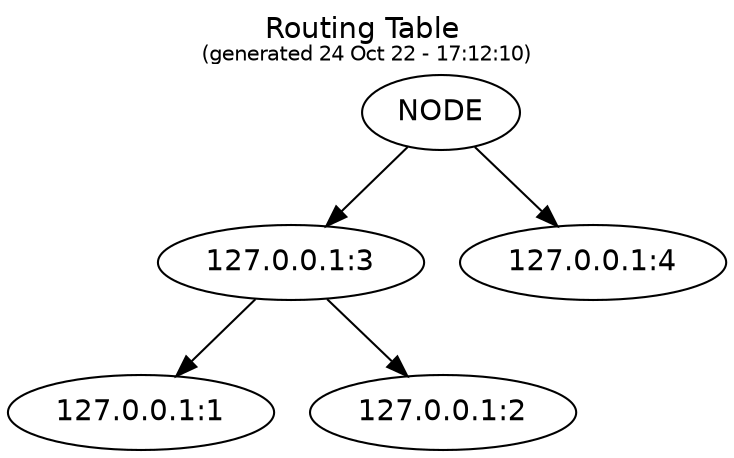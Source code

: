 digraph routing_table {
labelloc="t";label = <Routing Table <font point-size='10'><br/>(generated 24 Oct 22 - 17:12:10)</font>>;

graph [fontname = "helvetica"];
graph [fontname = "helvetica"];
node [fontname = "helvetica"];
edge [fontname = "helvetica"];

"127.0.0.1:3" -> "127.0.0.1:1";
"NODE" -> "127.0.0.1:4";
"NODE" -> "127.0.0.1:3";
"127.0.0.1:3" -> "127.0.0.1:2";
}
